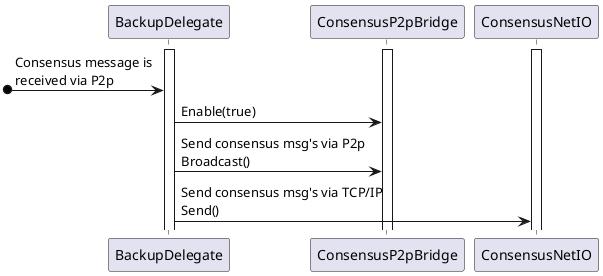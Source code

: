 @startuml

activate BackupDelegate
activate ConsensusP2pBridge
activate ConsensusNetIO

[o-> BackupDelegate : Consensus message is\nreceived via P2p
BackupDelegate -> ConsensusP2pBridge : Enable(true)
BackupDelegate -> ConsensusP2pBridge : Send consensus msg's via P2p\nBroadcast()
BackupDelegate -> ConsensusNetIO : Send consensus msg's via TCP/IP\nSend()

@enduml
